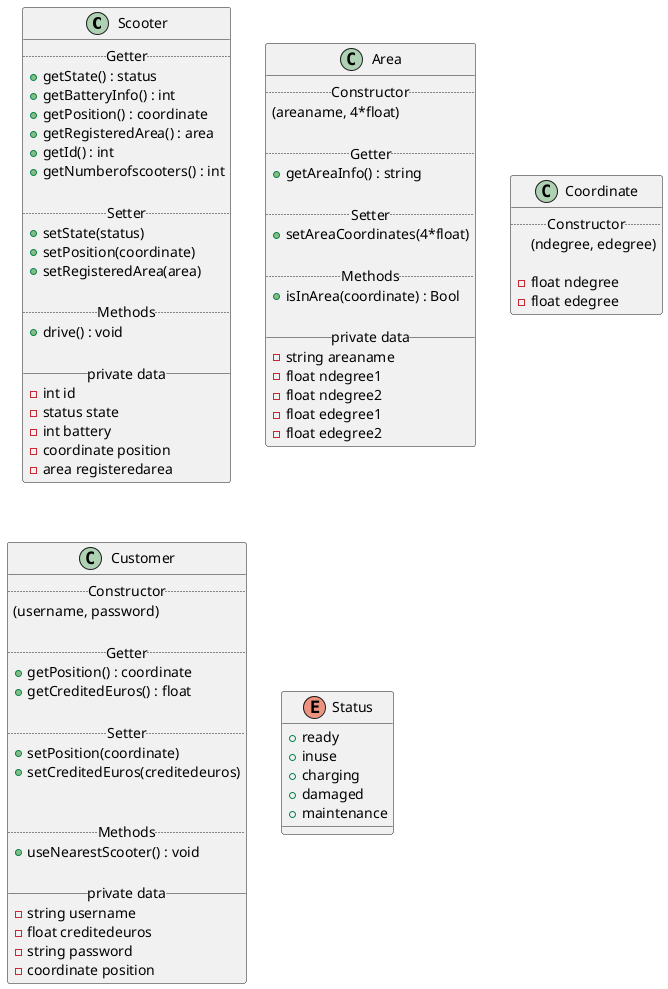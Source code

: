 @startuml





skinparam componentStyle uml2



class Scooter {
    .. Getter ..
  + getState() : status
  + getBatteryInfo() : int
  + getPosition() : coordinate
  + getRegisteredArea() : area
  + getId() : int
  + getNumberofscooters() : int

  .. Setter ..
  + setState(status)
  + setPosition(coordinate)
  + setRegisteredArea(area)

  .. Methods ..
  + drive() : void

  __ private data __
  -int id
  -status state
  -int battery
  -coordinate position
  -area registeredarea
}

class Area {
  .. Constructor ..
  (areaname, 4*float)

  .. Getter ..
  + getAreaInfo() : string

  .. Setter ..
  + setAreaCoordinates(4*float)

  .. Methods ..
  + isInArea(coordinate) : Bool

  __ private data __
  -string areaname
  -float ndegree1
  -float ndegree2
  -float edegree1
  -float edegree2
}



class Coordinate {
  .. Constructor ..
  (ndegree, edegree)

  -float ndegree
  -float edegree
}


class Customer {
  .. Constructor ..
  (username, password)

  .. Getter ..
  + getPosition() : coordinate
  + getCreditedEuros() : float

  .. Setter ..
  + setPosition(coordinate)
  + setCreditedEuros(creditedeuros)


  .. Methods ..
  + useNearestScooter() : void

  __ private data __
  -string username
  -float creditedeuros
  -string password
  -coordinate position
}



enum Status {
  + ready
  + inuse
  + charging
  + damaged
  + maintenance
}





@enduml